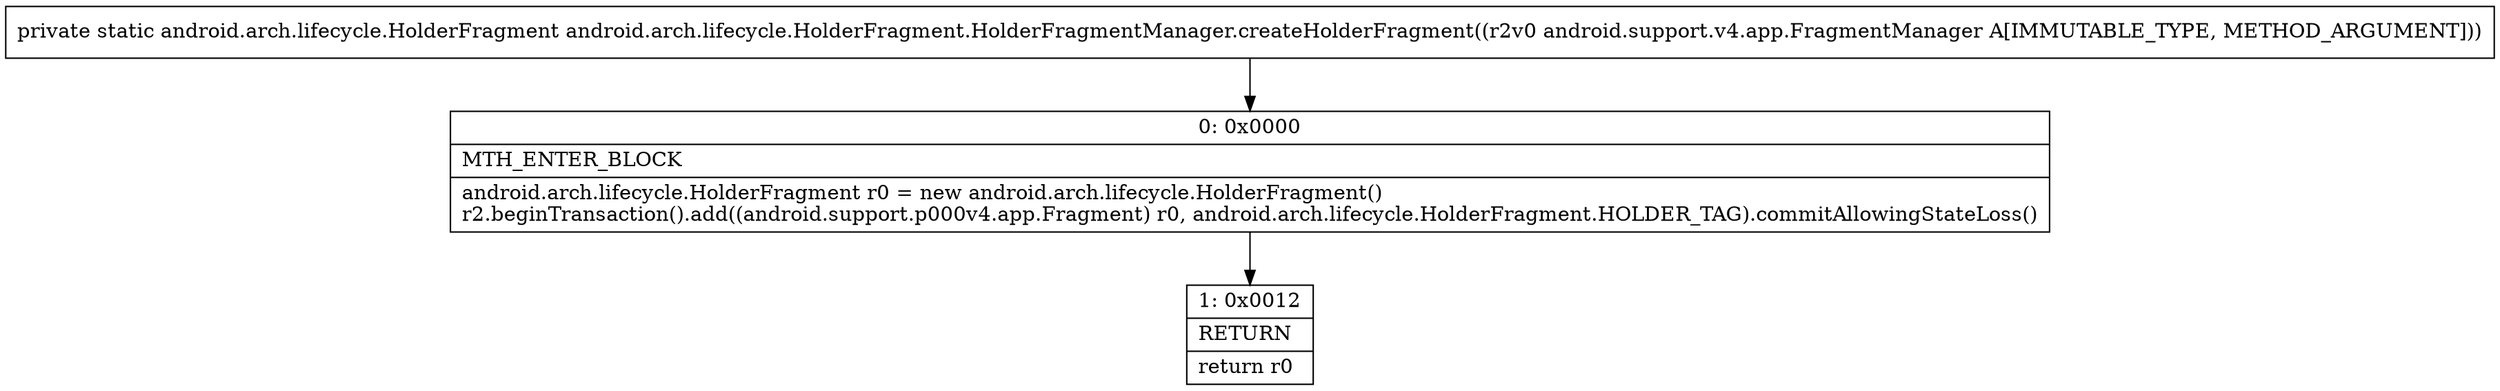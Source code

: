 digraph "CFG forandroid.arch.lifecycle.HolderFragment.HolderFragmentManager.createHolderFragment(Landroid\/support\/v4\/app\/FragmentManager;)Landroid\/arch\/lifecycle\/HolderFragment;" {
Node_0 [shape=record,label="{0\:\ 0x0000|MTH_ENTER_BLOCK\l|android.arch.lifecycle.HolderFragment r0 = new android.arch.lifecycle.HolderFragment()\lr2.beginTransaction().add((android.support.p000v4.app.Fragment) r0, android.arch.lifecycle.HolderFragment.HOLDER_TAG).commitAllowingStateLoss()\l}"];
Node_1 [shape=record,label="{1\:\ 0x0012|RETURN\l|return r0\l}"];
MethodNode[shape=record,label="{private static android.arch.lifecycle.HolderFragment android.arch.lifecycle.HolderFragment.HolderFragmentManager.createHolderFragment((r2v0 android.support.v4.app.FragmentManager A[IMMUTABLE_TYPE, METHOD_ARGUMENT])) }"];
MethodNode -> Node_0;
Node_0 -> Node_1;
}

